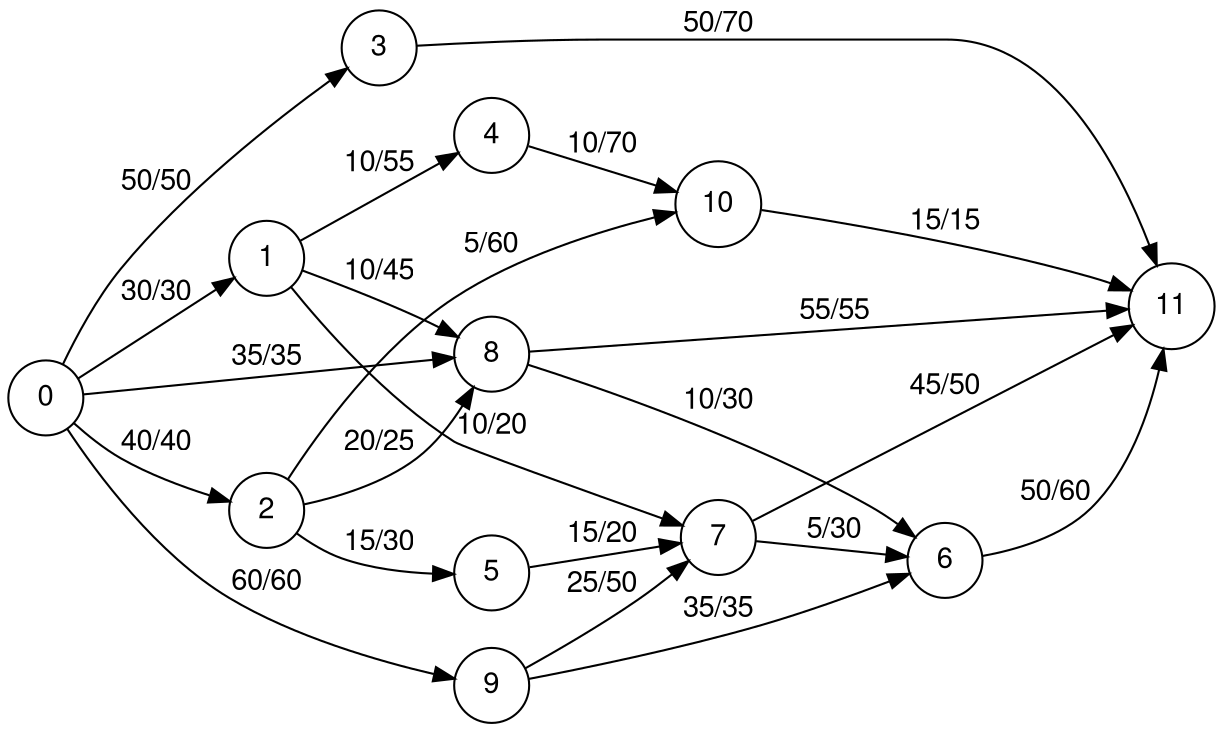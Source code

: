 digraph finite_state_machine {
  fontname="Helvetica,Arial,sans-serif"
  node [fontname="Helvetica,Arial,sans-serif"]
  edge [fontname="Helvetica,Arial,sans-serif"]
  rankdir=LR;
  node [shape = circle];
  0 -> 1 [ label = "30/30" ];
  0 -> 2 [ label = "40/40" ];
  0 -> 3 [ label = "50/50" ];
  0 -> 9 [ label = "60/60" ];
  0 -> 8 [ label = "35/35" ];
  2 -> 8 [ label = "20/25" ];
  2 -> 5 [ label = "15/30" ];
  2 -> 10 [ label = "5/60" ];
  3 -> 11 [ label = "50/70" ];
  9 -> 6 [ label = "35/35" ];
  9 -> 7 [ label = "25/50" ];
  1 -> 8 [ label = "10/45" ];
  1 -> 7 [ label = "10/20" ];
  1 -> 4 [ label = "10/55" ];
  7 -> 11 [ label = "45/50" ];
  7 -> 6 [ label = "5/30" ];
  8 -> 6 [ label = "10/30" ];
  8 -> 11 [ label = "55/55" ];
  10 -> 11 [ label = "15/15" ];
  6 -> 11 [ label = "50/60" ];
  5 -> 7 [ label = "15/20" ];
  4 -> 10 [ label = "10/70" ];
}
